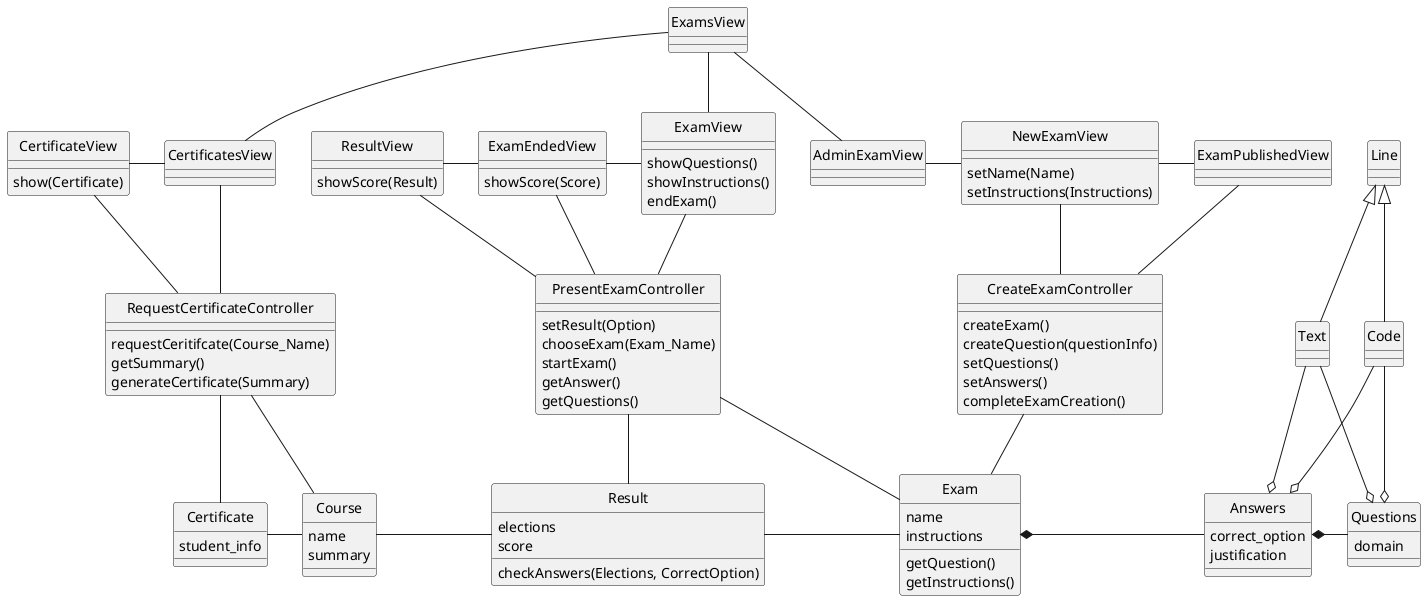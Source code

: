 @startuml
skinparam style strictuml

class ExamsView {
}
class ExamView {
__
showQuestions()
showInstructions()
endExam()
}
class ExamEndedView{
__
showScore(Score)
}
class CertificatesView
class CertificateView{
show(Certificate)
}
class ResultView{
__
showScore(Result)
}

class NewExamView {
setName(Name)
setInstructions(Instructions)
}

class ExamPublishedView
class AdminExamView

class CreateExamController{
__
createExam()
createQuestion(questionInfo)
setQuestions()
setAnswers()
completeExamCreation()
}

class PresentExamController {
__
setResult(Option)
chooseExam(Exam_Name)
startExam()
getAnswer()
getQuestions()
}

class RequestCertificateController {
__
requestCeritifcate(Course_Name)
getSummary()
generateCertificate(Summary)
}

class Questions{
domain
}
class Answers {
correct_option
justification
}
class Exam {
name
instructions
__
getQuestion()
getInstructions()
}
class Result {
elections
score
__
checkAnswers(Elections, CorrectOption)
}

class Certificate {
student_info
}

class Course{
name
summary
}

class Line

class Text
class Code

CreateExamController -u- NewExamView
CreateExamController -u- ExamPublishedView

RequestCertificateController -u- CertificatesView
RequestCertificateController -u- CertificateView

PresentExamController -u- ExamView
PresentExamController -u- ResultView
PresentExamController -u- ExamEndedView

CreateExamController -- Exam
PresentExamController -- Exam
PresentExamController -- Result

RequestCertificateController -- Certificate

RequestCertificateController -- Course


ExamsView -- AdminExamView
ExamsView -- CertificatesView
ExamsView -- ExamView
NewExamView -r- ExamPublishedView
AdminExamView -r- NewExamView

ExamEndedView -l- ResultView
ExamView -l- ExamEndedView

CertificatesView -l- CertificateView

Answers *-r- Questions
Exam *-r- Answers

Line <|-- Code
Line <|-- Text

Code --o Answers
Code --o Questions
Text --o Questions
Text --o Answers

Exam -l- Result
Result -l- Course
Course -l- Certificate
@enduml